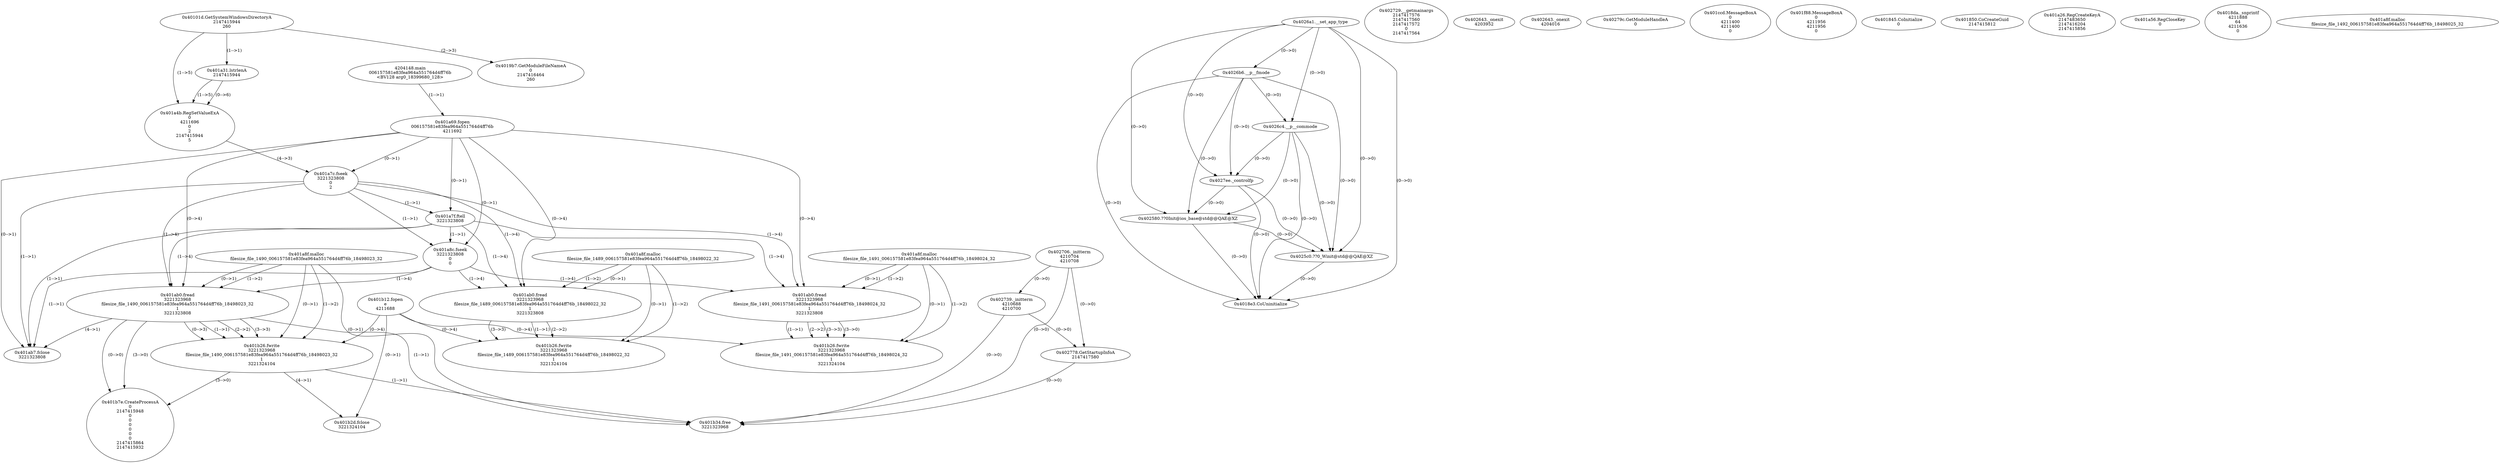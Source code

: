 // Global SCDG with merge call
digraph {
	0 [label="4204148.main
006157581e83fea964a551764d4ff76b
<BV128 arg0_18399680_128>"]
	1 [label="0x4026a1.__set_app_type
"]
	2 [label="0x4026b6.__p__fmode
"]
	1 -> 2 [label="(0-->0)"]
	3 [label="0x4026c4.__p__commode
"]
	1 -> 3 [label="(0-->0)"]
	2 -> 3 [label="(0-->0)"]
	4 [label="0x4027ee._controlfp
"]
	1 -> 4 [label="(0-->0)"]
	2 -> 4 [label="(0-->0)"]
	3 -> 4 [label="(0-->0)"]
	5 [label="0x402706._initterm
4210704
4210708"]
	6 [label="0x402729.__getmainargs
2147417576
2147417560
2147417572
0
2147417564"]
	7 [label="0x402739._initterm
4210688
4210700"]
	5 -> 7 [label="(0-->0)"]
	8 [label="0x402580.??0Init@ios_base@std@@QAE@XZ
"]
	1 -> 8 [label="(0-->0)"]
	2 -> 8 [label="(0-->0)"]
	3 -> 8 [label="(0-->0)"]
	4 -> 8 [label="(0-->0)"]
	9 [label="0x402643._onexit
4203952"]
	10 [label="0x4025c0.??0_Winit@std@@QAE@XZ
"]
	1 -> 10 [label="(0-->0)"]
	2 -> 10 [label="(0-->0)"]
	3 -> 10 [label="(0-->0)"]
	4 -> 10 [label="(0-->0)"]
	8 -> 10 [label="(0-->0)"]
	11 [label="0x402643._onexit
4204016"]
	12 [label="0x402778.GetStartupInfoA
2147417580"]
	5 -> 12 [label="(0-->0)"]
	7 -> 12 [label="(0-->0)"]
	13 [label="0x40279c.GetModuleHandleA
0"]
	14 [label="0x401ccd.MessageBoxA
0
4211400
4211400
0"]
	15 [label="0x401f88.MessageBoxA
0
4211956
4211956
0"]
	16 [label="0x401845.CoInitialize
0"]
	17 [label="0x401850.CoCreateGuid
2147415812"]
	18 [label="0x4018e3.CoUninitialize
"]
	1 -> 18 [label="(0-->0)"]
	2 -> 18 [label="(0-->0)"]
	3 -> 18 [label="(0-->0)"]
	4 -> 18 [label="(0-->0)"]
	8 -> 18 [label="(0-->0)"]
	10 -> 18 [label="(0-->0)"]
	19 [label="0x40101d.GetSystemWindowsDirectoryA
2147415944
260"]
	20 [label="0x4019b7.GetModuleFileNameA
0
2147416464
260"]
	19 -> 20 [label="(2-->3)"]
	21 [label="0x401a26.RegCreateKeyA
2147483650
2147416204
2147415856"]
	22 [label="0x401a31.lstrlenA
2147415944"]
	19 -> 22 [label="(1-->1)"]
	23 [label="0x401a4b.RegSetValueExA
0
4211696
0
2
2147415944
5"]
	19 -> 23 [label="(1-->5)"]
	22 -> 23 [label="(1-->5)"]
	22 -> 23 [label="(0-->6)"]
	24 [label="0x401a56.RegCloseKey
0"]
	25 [label="0x401a69.fopen
006157581e83fea964a551764d4ff76b
4211692"]
	0 -> 25 [label="(1-->1)"]
	26 [label="0x401a7c.fseek
3221323808
0
2"]
	25 -> 26 [label="(0-->1)"]
	23 -> 26 [label="(4-->3)"]
	27 [label="0x401a7f.ftell
3221323808"]
	25 -> 27 [label="(0-->1)"]
	26 -> 27 [label="(1-->1)"]
	28 [label="0x401a8c.fseek
3221323808
0
0"]
	25 -> 28 [label="(0-->1)"]
	26 -> 28 [label="(1-->1)"]
	27 -> 28 [label="(1-->1)"]
	29 [label="0x401a8f.malloc
filesize_file_1490_006157581e83fea964a551764d4ff76b_18498023_32"]
	30 [label="0x401ab0.fread
3221323968
filesize_file_1490_006157581e83fea964a551764d4ff76b_18498023_32
1
3221323808"]
	29 -> 30 [label="(0-->1)"]
	29 -> 30 [label="(1-->2)"]
	25 -> 30 [label="(0-->4)"]
	26 -> 30 [label="(1-->4)"]
	27 -> 30 [label="(1-->4)"]
	28 -> 30 [label="(1-->4)"]
	31 [label="0x401ab7.fclose
3221323808"]
	25 -> 31 [label="(0-->1)"]
	26 -> 31 [label="(1-->1)"]
	27 -> 31 [label="(1-->1)"]
	28 -> 31 [label="(1-->1)"]
	30 -> 31 [label="(4-->1)"]
	32 [label="0x401b12.fopen
e
4211688"]
	33 [label="0x401b26.fwrite
3221323968
filesize_file_1490_006157581e83fea964a551764d4ff76b_18498023_32
1
3221324104"]
	29 -> 33 [label="(0-->1)"]
	30 -> 33 [label="(1-->1)"]
	29 -> 33 [label="(1-->2)"]
	30 -> 33 [label="(2-->2)"]
	30 -> 33 [label="(3-->3)"]
	30 -> 33 [label="(0-->3)"]
	32 -> 33 [label="(0-->4)"]
	34 [label="0x401b2d.fclose
3221324104"]
	32 -> 34 [label="(0-->1)"]
	33 -> 34 [label="(4-->1)"]
	35 [label="0x401b34.free
3221323968"]
	29 -> 35 [label="(0-->1)"]
	30 -> 35 [label="(1-->1)"]
	33 -> 35 [label="(1-->1)"]
	5 -> 35 [label="(0-->0)"]
	7 -> 35 [label="(0-->0)"]
	12 -> 35 [label="(0-->0)"]
	36 [label="0x401b7e.CreateProcessA
0
2147415948
0
0
0
0
0
0
2147415864
2147415932"]
	30 -> 36 [label="(3-->0)"]
	30 -> 36 [label="(0-->0)"]
	33 -> 36 [label="(3-->0)"]
	37 [label="0x401a8f.malloc
filesize_file_1489_006157581e83fea964a551764d4ff76b_18498022_32"]
	38 [label="0x4018da._snprintf
4211888
64
4211636
0"]
	39 [label="0x401a8f.malloc
filesize_file_1491_006157581e83fea964a551764d4ff76b_18498024_32"]
	40 [label="0x401a8f.malloc
filesize_file_1492_006157581e83fea964a551764d4ff76b_18498025_32"]
	41 [label="0x401ab0.fread
3221323968
filesize_file_1491_006157581e83fea964a551764d4ff76b_18498024_32
1
3221323808"]
	39 -> 41 [label="(0-->1)"]
	39 -> 41 [label="(1-->2)"]
	25 -> 41 [label="(0-->4)"]
	26 -> 41 [label="(1-->4)"]
	27 -> 41 [label="(1-->4)"]
	28 -> 41 [label="(1-->4)"]
	42 [label="0x401ab0.fread
3221323968
filesize_file_1489_006157581e83fea964a551764d4ff76b_18498022_32
1
3221323808"]
	37 -> 42 [label="(0-->1)"]
	37 -> 42 [label="(1-->2)"]
	25 -> 42 [label="(0-->4)"]
	26 -> 42 [label="(1-->4)"]
	27 -> 42 [label="(1-->4)"]
	28 -> 42 [label="(1-->4)"]
	43 [label="0x401b26.fwrite
3221323968
filesize_file_1489_006157581e83fea964a551764d4ff76b_18498022_32
1
3221324104"]
	37 -> 43 [label="(0-->1)"]
	42 -> 43 [label="(1-->1)"]
	37 -> 43 [label="(1-->2)"]
	42 -> 43 [label="(2-->2)"]
	42 -> 43 [label="(3-->3)"]
	32 -> 43 [label="(0-->4)"]
	44 [label="0x401b26.fwrite
3221323968
filesize_file_1491_006157581e83fea964a551764d4ff76b_18498024_32
1
3221324104"]
	39 -> 44 [label="(0-->1)"]
	41 -> 44 [label="(1-->1)"]
	39 -> 44 [label="(1-->2)"]
	41 -> 44 [label="(2-->2)"]
	41 -> 44 [label="(3-->3)"]
	32 -> 44 [label="(0-->4)"]
	41 -> 44 [label="(3-->0)"]
}
